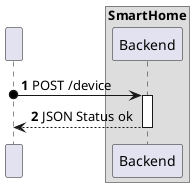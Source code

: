 @startuml
'https://plantuml.com/sequence-diagram
!pragma layout smetana

autonumber

participant " " as HTTP

box "SmartHome"
    participant "Backend" as BE
end box


HTTP o-> BE : POST /device
activate BE


BE --> HTTP : JSON Status ok
deactivate BE

deactivate HTTP


@enduml